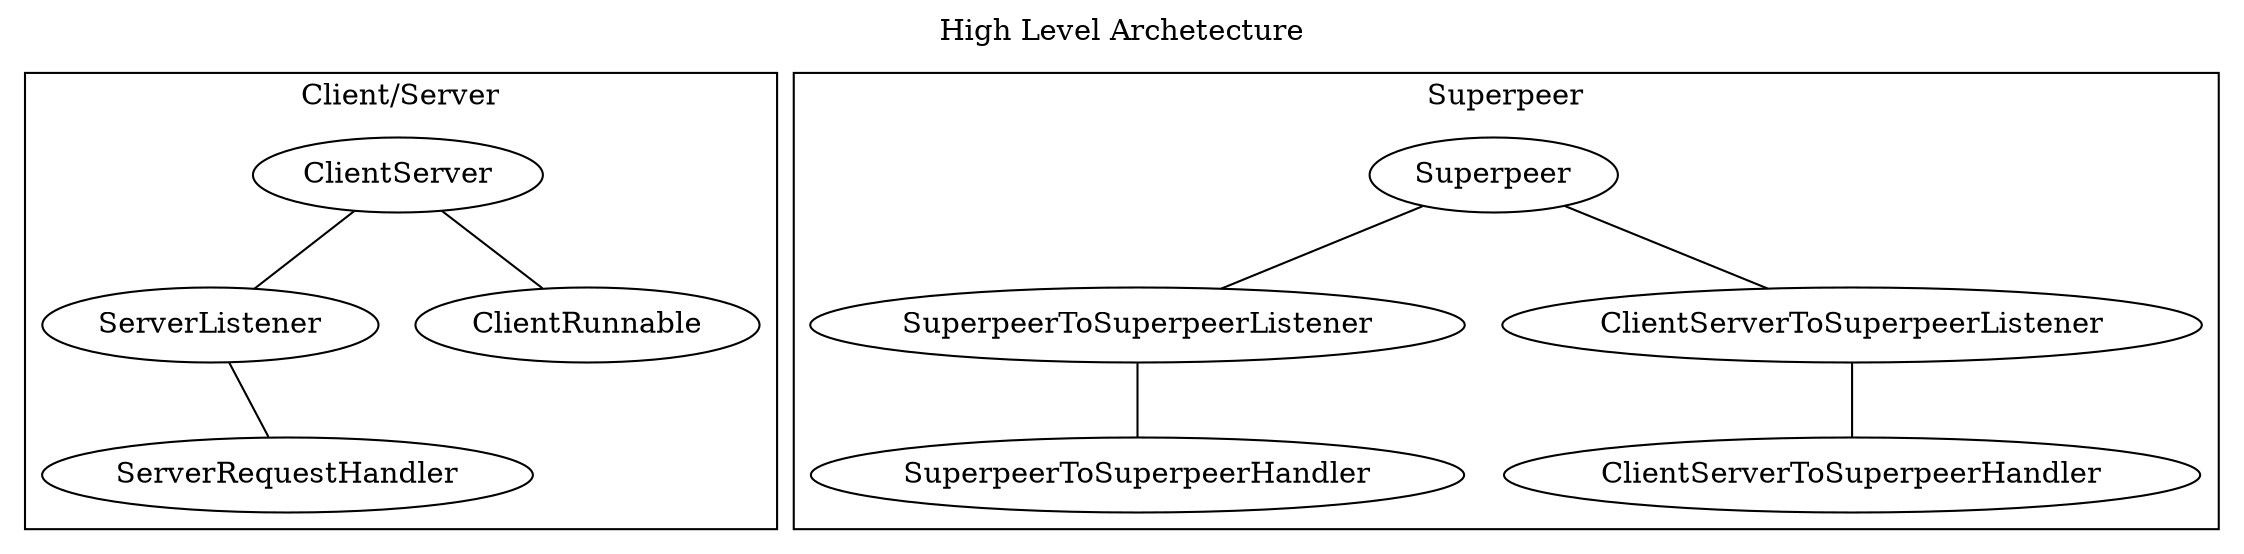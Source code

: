 graph Archetecture {
    label="High Level Archetecture"
    labelloc=t

        subgraph cluster_ClientServer {
            label="Client/Server"
            
            cs [label="ClientServer"]
            serverListener [label="ServerListener"]
            serverReqHandler [label="ServerRequestHandler"]
            clientRunnable [label="ClientRunnable"]

            cs -- serverListener
            cs -- clientRunnable
            serverListener -- serverReqHandler
        }

        subgraph cluster_Superpeer {
            label="Superpeer"
            
            superpeer [label="Superpeer"]
            sp2spListener [label="SuperpeerToSuperpeerListener"]
            cs2spListener [label="ClientServerToSuperpeerListener"]
            sp2spHandler [label="SuperpeerToSuperpeerHandler"]
            cs2spHandler [label="ClientServerToSuperpeerHandler"]

            superpeer -- sp2spListener
            superpeer -- cs2spListener
            sp2spListener -- sp2spHandler
            cs2spListener -- cs2spHandler
        }
}

